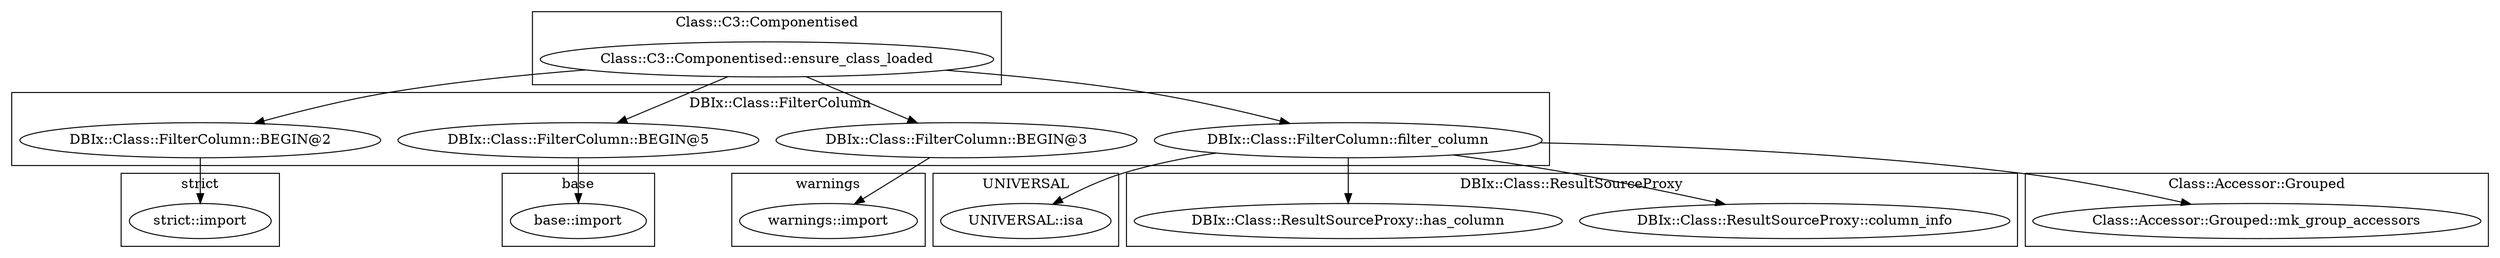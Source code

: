 digraph {
graph [overlap=false]
subgraph cluster_UNIVERSAL {
	label="UNIVERSAL";
	"UNIVERSAL::isa";
}
subgraph cluster_base {
	label="base";
	"base::import";
}
subgraph cluster_DBIx_Class_ResultSourceProxy {
	label="DBIx::Class::ResultSourceProxy";
	"DBIx::Class::ResultSourceProxy::column_info";
	"DBIx::Class::ResultSourceProxy::has_column";
}
subgraph cluster_Class_C3_Componentised {
	label="Class::C3::Componentised";
	"Class::C3::Componentised::ensure_class_loaded";
}
subgraph cluster_warnings {
	label="warnings";
	"warnings::import";
}
subgraph cluster_DBIx_Class_FilterColumn {
	label="DBIx::Class::FilterColumn";
	"DBIx::Class::FilterColumn::BEGIN@2";
	"DBIx::Class::FilterColumn::BEGIN@5";
	"DBIx::Class::FilterColumn::BEGIN@3";
	"DBIx::Class::FilterColumn::filter_column";
}
subgraph cluster_strict {
	label="strict";
	"strict::import";
}
subgraph cluster_Class_Accessor_Grouped {
	label="Class::Accessor::Grouped";
	"Class::Accessor::Grouped::mk_group_accessors";
}
"DBIx::Class::FilterColumn::filter_column" -> "DBIx::Class::ResultSourceProxy::column_info";
"Class::C3::Componentised::ensure_class_loaded" -> "DBIx::Class::FilterColumn::filter_column";
"DBIx::Class::FilterColumn::BEGIN@5" -> "base::import";
"DBIx::Class::FilterColumn::BEGIN@3" -> "warnings::import";
"Class::C3::Componentised::ensure_class_loaded" -> "DBIx::Class::FilterColumn::BEGIN@3";
"DBIx::Class::FilterColumn::BEGIN@2" -> "strict::import";
"Class::C3::Componentised::ensure_class_loaded" -> "DBIx::Class::FilterColumn::BEGIN@5";
"DBIx::Class::FilterColumn::filter_column" -> "Class::Accessor::Grouped::mk_group_accessors";
"Class::C3::Componentised::ensure_class_loaded" -> "DBIx::Class::FilterColumn::BEGIN@2";
"DBIx::Class::FilterColumn::filter_column" -> "DBIx::Class::ResultSourceProxy::has_column";
"DBIx::Class::FilterColumn::filter_column" -> "UNIVERSAL::isa";
}
